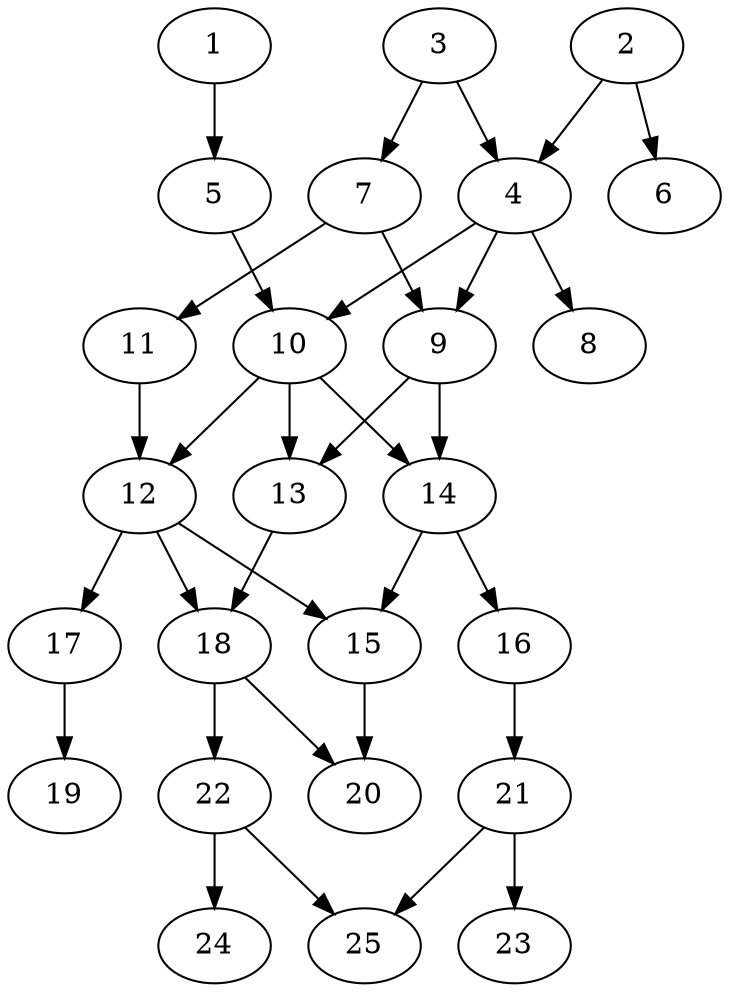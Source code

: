 // DAG automatically generated by daggen at Thu Oct  3 14:00:39 2019
// ./daggen --dot -n 25 --ccr 0.5 --fat 0.5 --regular 0.9 --density 0.5 --mindata 5242880 --maxdata 52428800 
digraph G {
  1 [size="29650944", alpha="0.08", expect_size="14825472"] 
  1 -> 5 [size ="14825472"]
  2 [size="62507008", alpha="0.11", expect_size="31253504"] 
  2 -> 4 [size ="31253504"]
  2 -> 6 [size ="31253504"]
  3 [size="104540160", alpha="0.07", expect_size="52270080"] 
  3 -> 4 [size ="52270080"]
  3 -> 7 [size ="52270080"]
  4 [size="28053504", alpha="0.13", expect_size="14026752"] 
  4 -> 8 [size ="14026752"]
  4 -> 9 [size ="14026752"]
  4 -> 10 [size ="14026752"]
  5 [size="92000256", alpha="0.14", expect_size="46000128"] 
  5 -> 10 [size ="46000128"]
  6 [size="25225216", alpha="0.03", expect_size="12612608"] 
  7 [size="83230720", alpha="0.05", expect_size="41615360"] 
  7 -> 9 [size ="41615360"]
  7 -> 11 [size ="41615360"]
  8 [size="104740864", alpha="0.02", expect_size="52370432"] 
  9 [size="39997440", alpha="0.18", expect_size="19998720"] 
  9 -> 13 [size ="19998720"]
  9 -> 14 [size ="19998720"]
  10 [size="84363264", alpha="0.11", expect_size="42181632"] 
  10 -> 12 [size ="42181632"]
  10 -> 13 [size ="42181632"]
  10 -> 14 [size ="42181632"]
  11 [size="93364224", alpha="0.11", expect_size="46682112"] 
  11 -> 12 [size ="46682112"]
  12 [size="38989824", alpha="0.13", expect_size="19494912"] 
  12 -> 15 [size ="19494912"]
  12 -> 17 [size ="19494912"]
  12 -> 18 [size ="19494912"]
  13 [size="89845760", alpha="0.11", expect_size="44922880"] 
  13 -> 18 [size ="44922880"]
  14 [size="29861888", alpha="0.13", expect_size="14930944"] 
  14 -> 15 [size ="14930944"]
  14 -> 16 [size ="14930944"]
  15 [size="90370048", alpha="0.04", expect_size="45185024"] 
  15 -> 20 [size ="45185024"]
  16 [size="62455808", alpha="0.06", expect_size="31227904"] 
  16 -> 21 [size ="31227904"]
  17 [size="78483456", alpha="0.17", expect_size="39241728"] 
  17 -> 19 [size ="39241728"]
  18 [size="101251072", alpha="0.17", expect_size="50625536"] 
  18 -> 20 [size ="50625536"]
  18 -> 22 [size ="50625536"]
  19 [size="14340096", alpha="0.09", expect_size="7170048"] 
  20 [size="101083136", alpha="0.19", expect_size="50541568"] 
  21 [size="57827328", alpha="0.13", expect_size="28913664"] 
  21 -> 23 [size ="28913664"]
  21 -> 25 [size ="28913664"]
  22 [size="16830464", alpha="0.18", expect_size="8415232"] 
  22 -> 24 [size ="8415232"]
  22 -> 25 [size ="8415232"]
  23 [size="79583232", alpha="0.03", expect_size="39791616"] 
  24 [size="38174720", alpha="0.12", expect_size="19087360"] 
  25 [size="97890304", alpha="0.18", expect_size="48945152"] 
}
